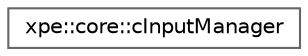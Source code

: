 digraph "Graphical Class Hierarchy"
{
 // LATEX_PDF_SIZE
  bgcolor="transparent";
  edge [fontname=Helvetica,fontsize=10,labelfontname=Helvetica,labelfontsize=10];
  node [fontname=Helvetica,fontsize=10,shape=box,height=0.2,width=0.4];
  rankdir="LR";
  Node0 [id="Node000000",label="xpe::core::cInputManager",height=0.2,width=0.4,color="grey40", fillcolor="white", style="filled",URL="$classxpe_1_1core_1_1c_input_manager.html",tooltip=" "];
}
